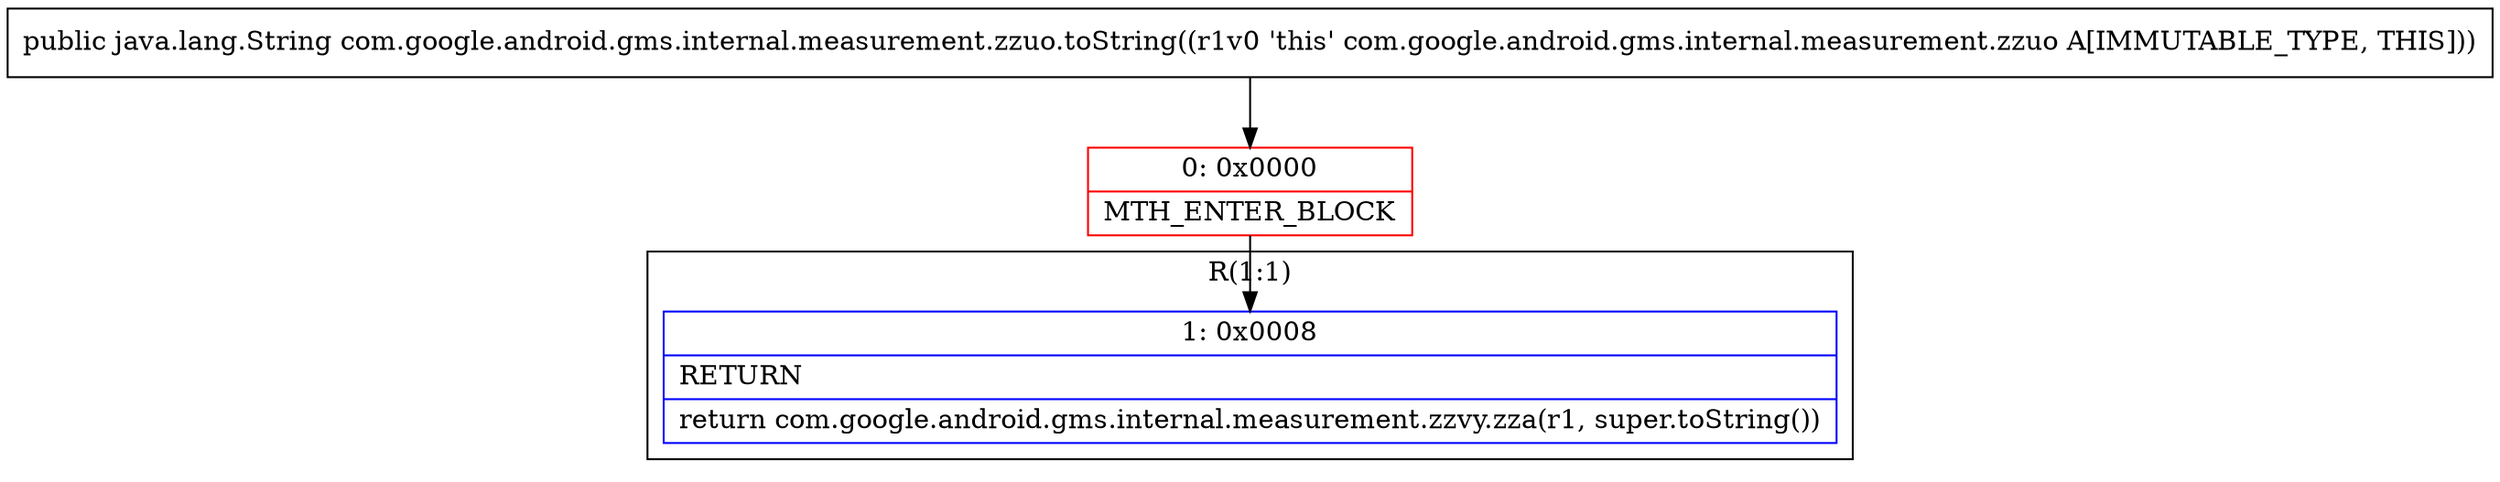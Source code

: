 digraph "CFG forcom.google.android.gms.internal.measurement.zzuo.toString()Ljava\/lang\/String;" {
subgraph cluster_Region_933107605 {
label = "R(1:1)";
node [shape=record,color=blue];
Node_1 [shape=record,label="{1\:\ 0x0008|RETURN\l|return com.google.android.gms.internal.measurement.zzvy.zza(r1, super.toString())\l}"];
}
Node_0 [shape=record,color=red,label="{0\:\ 0x0000|MTH_ENTER_BLOCK\l}"];
MethodNode[shape=record,label="{public java.lang.String com.google.android.gms.internal.measurement.zzuo.toString((r1v0 'this' com.google.android.gms.internal.measurement.zzuo A[IMMUTABLE_TYPE, THIS])) }"];
MethodNode -> Node_0;
Node_0 -> Node_1;
}

